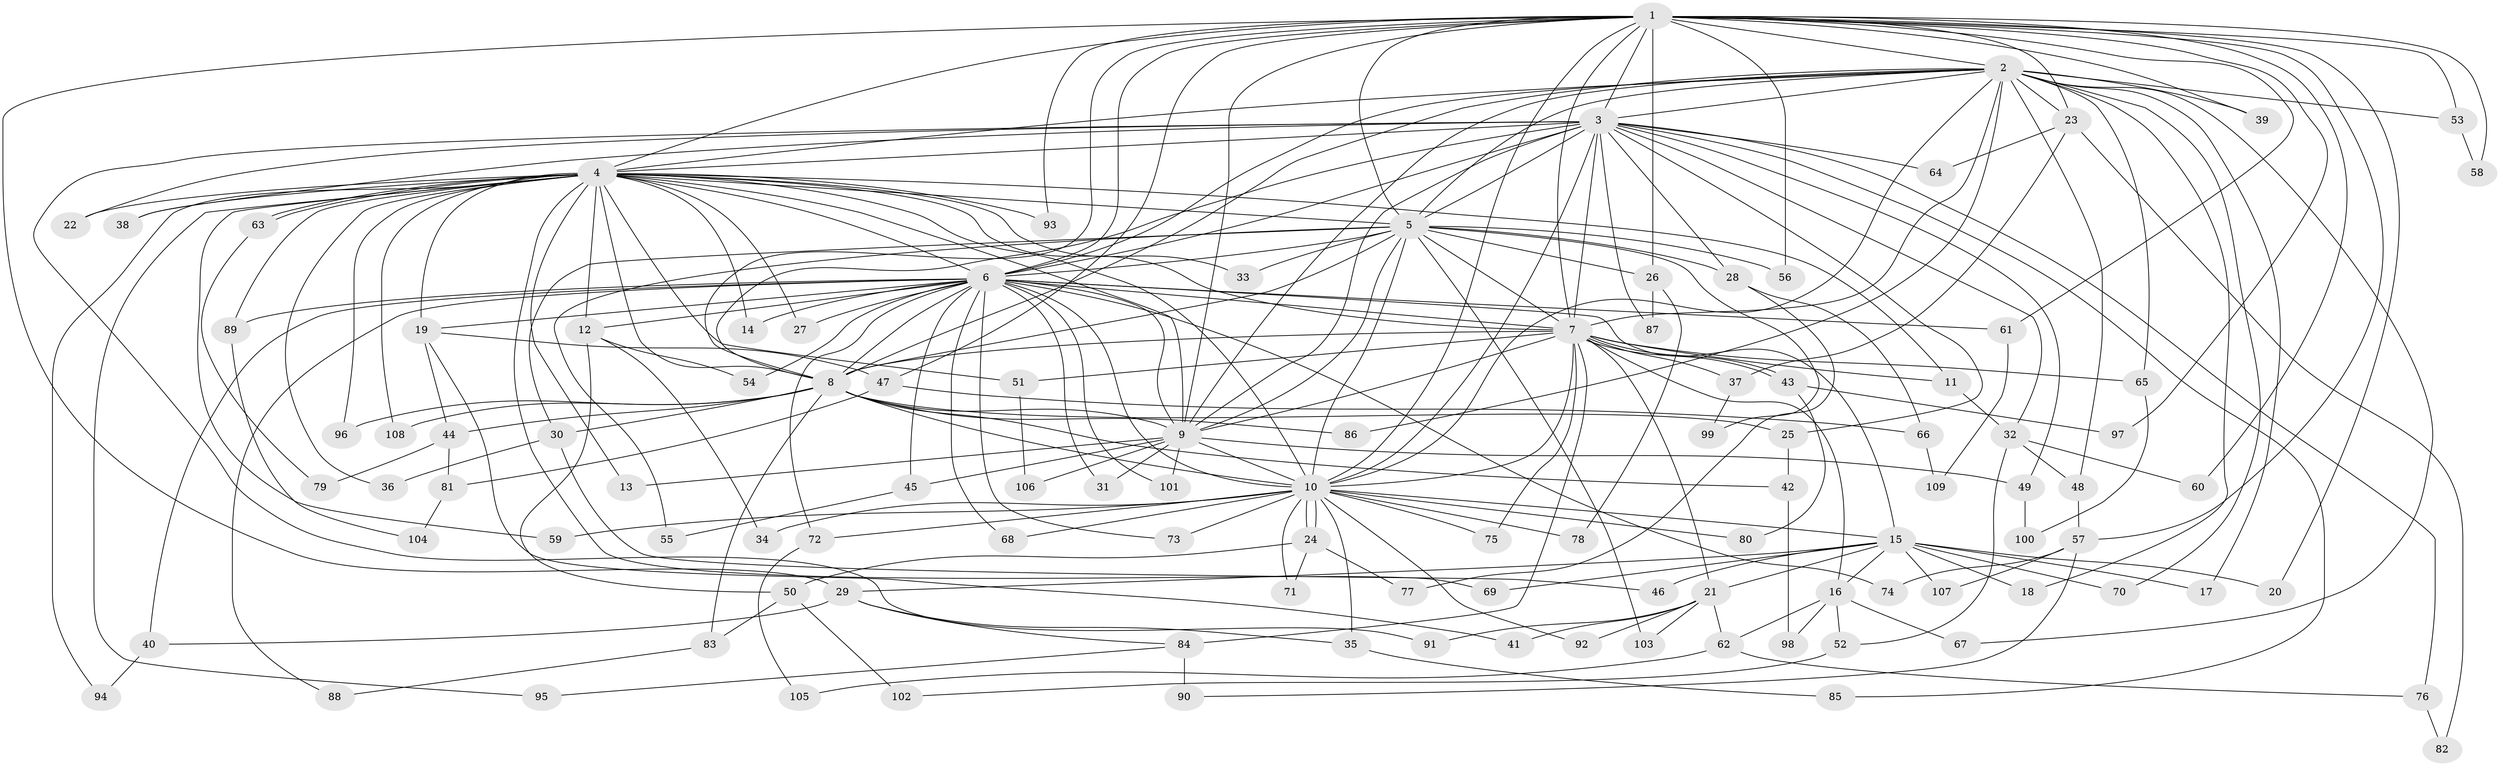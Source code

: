 // Generated by graph-tools (version 1.1) at 2025/11/02/27/25 16:11:08]
// undirected, 109 vertices, 243 edges
graph export_dot {
graph [start="1"]
  node [color=gray90,style=filled];
  1;
  2;
  3;
  4;
  5;
  6;
  7;
  8;
  9;
  10;
  11;
  12;
  13;
  14;
  15;
  16;
  17;
  18;
  19;
  20;
  21;
  22;
  23;
  24;
  25;
  26;
  27;
  28;
  29;
  30;
  31;
  32;
  33;
  34;
  35;
  36;
  37;
  38;
  39;
  40;
  41;
  42;
  43;
  44;
  45;
  46;
  47;
  48;
  49;
  50;
  51;
  52;
  53;
  54;
  55;
  56;
  57;
  58;
  59;
  60;
  61;
  62;
  63;
  64;
  65;
  66;
  67;
  68;
  69;
  70;
  71;
  72;
  73;
  74;
  75;
  76;
  77;
  78;
  79;
  80;
  81;
  82;
  83;
  84;
  85;
  86;
  87;
  88;
  89;
  90;
  91;
  92;
  93;
  94;
  95;
  96;
  97;
  98;
  99;
  100;
  101;
  102;
  103;
  104;
  105;
  106;
  107;
  108;
  109;
  1 -- 2;
  1 -- 3;
  1 -- 4;
  1 -- 5;
  1 -- 6;
  1 -- 7;
  1 -- 8;
  1 -- 9;
  1 -- 10;
  1 -- 20;
  1 -- 23;
  1 -- 26;
  1 -- 29;
  1 -- 39;
  1 -- 47;
  1 -- 53;
  1 -- 56;
  1 -- 57;
  1 -- 58;
  1 -- 60;
  1 -- 61;
  1 -- 93;
  1 -- 97;
  2 -- 3;
  2 -- 4;
  2 -- 5;
  2 -- 6;
  2 -- 7;
  2 -- 8;
  2 -- 9;
  2 -- 10;
  2 -- 17;
  2 -- 18;
  2 -- 23;
  2 -- 39;
  2 -- 48;
  2 -- 53;
  2 -- 65;
  2 -- 67;
  2 -- 70;
  2 -- 86;
  3 -- 4;
  3 -- 5;
  3 -- 6;
  3 -- 7;
  3 -- 8;
  3 -- 9;
  3 -- 10;
  3 -- 22;
  3 -- 25;
  3 -- 28;
  3 -- 32;
  3 -- 38;
  3 -- 49;
  3 -- 64;
  3 -- 76;
  3 -- 85;
  3 -- 87;
  3 -- 91;
  4 -- 5;
  4 -- 6;
  4 -- 7;
  4 -- 8;
  4 -- 9;
  4 -- 10;
  4 -- 11;
  4 -- 12;
  4 -- 13;
  4 -- 14;
  4 -- 19;
  4 -- 22;
  4 -- 27;
  4 -- 33;
  4 -- 36;
  4 -- 38;
  4 -- 51;
  4 -- 59;
  4 -- 63;
  4 -- 63;
  4 -- 69;
  4 -- 89;
  4 -- 93;
  4 -- 94;
  4 -- 95;
  4 -- 96;
  4 -- 108;
  5 -- 6;
  5 -- 7;
  5 -- 8;
  5 -- 9;
  5 -- 10;
  5 -- 26;
  5 -- 28;
  5 -- 30;
  5 -- 33;
  5 -- 55;
  5 -- 56;
  5 -- 99;
  5 -- 103;
  6 -- 7;
  6 -- 8;
  6 -- 9;
  6 -- 10;
  6 -- 12;
  6 -- 14;
  6 -- 15;
  6 -- 19;
  6 -- 27;
  6 -- 31;
  6 -- 40;
  6 -- 45;
  6 -- 54;
  6 -- 61;
  6 -- 68;
  6 -- 72;
  6 -- 73;
  6 -- 74;
  6 -- 88;
  6 -- 89;
  6 -- 101;
  7 -- 8;
  7 -- 9;
  7 -- 10;
  7 -- 11;
  7 -- 16;
  7 -- 21;
  7 -- 37;
  7 -- 43;
  7 -- 43;
  7 -- 51;
  7 -- 65;
  7 -- 75;
  7 -- 84;
  8 -- 9;
  8 -- 10;
  8 -- 25;
  8 -- 30;
  8 -- 42;
  8 -- 44;
  8 -- 83;
  8 -- 86;
  8 -- 96;
  8 -- 108;
  9 -- 10;
  9 -- 13;
  9 -- 31;
  9 -- 45;
  9 -- 49;
  9 -- 101;
  9 -- 106;
  10 -- 15;
  10 -- 24;
  10 -- 24;
  10 -- 34;
  10 -- 35;
  10 -- 59;
  10 -- 68;
  10 -- 71;
  10 -- 72;
  10 -- 73;
  10 -- 75;
  10 -- 78;
  10 -- 80;
  10 -- 92;
  11 -- 32;
  12 -- 34;
  12 -- 50;
  12 -- 54;
  15 -- 16;
  15 -- 17;
  15 -- 18;
  15 -- 20;
  15 -- 21;
  15 -- 29;
  15 -- 46;
  15 -- 69;
  15 -- 70;
  15 -- 107;
  16 -- 52;
  16 -- 62;
  16 -- 67;
  16 -- 98;
  19 -- 41;
  19 -- 44;
  19 -- 47;
  21 -- 41;
  21 -- 62;
  21 -- 91;
  21 -- 92;
  21 -- 103;
  23 -- 37;
  23 -- 64;
  23 -- 82;
  24 -- 50;
  24 -- 71;
  24 -- 77;
  25 -- 42;
  26 -- 78;
  26 -- 87;
  28 -- 66;
  28 -- 77;
  29 -- 35;
  29 -- 40;
  29 -- 84;
  30 -- 36;
  30 -- 46;
  32 -- 48;
  32 -- 52;
  32 -- 60;
  35 -- 85;
  37 -- 99;
  40 -- 94;
  42 -- 98;
  43 -- 80;
  43 -- 97;
  44 -- 79;
  44 -- 81;
  45 -- 55;
  47 -- 66;
  47 -- 81;
  48 -- 57;
  49 -- 100;
  50 -- 83;
  50 -- 102;
  51 -- 106;
  52 -- 102;
  53 -- 58;
  57 -- 74;
  57 -- 90;
  57 -- 107;
  61 -- 109;
  62 -- 76;
  62 -- 105;
  63 -- 79;
  65 -- 100;
  66 -- 109;
  72 -- 105;
  76 -- 82;
  81 -- 104;
  83 -- 88;
  84 -- 90;
  84 -- 95;
  89 -- 104;
}

